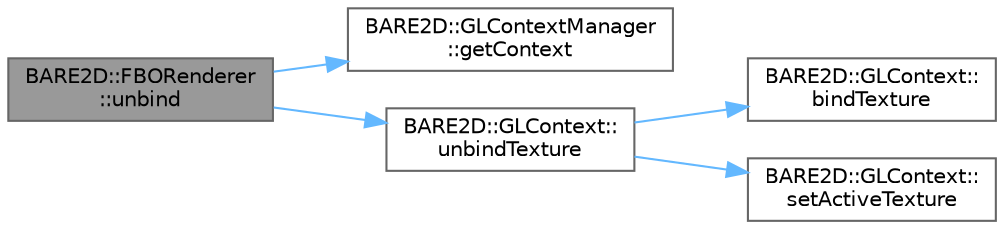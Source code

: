 digraph "BARE2D::FBORenderer::unbind"
{
 // INTERACTIVE_SVG=YES
 // LATEX_PDF_SIZE
  bgcolor="transparent";
  edge [fontname=Helvetica,fontsize=10,labelfontname=Helvetica,labelfontsize=10];
  node [fontname=Helvetica,fontsize=10,shape=box,height=0.2,width=0.4];
  rankdir="LR";
  Node1 [label="BARE2D::FBORenderer\l::unbind",height=0.2,width=0.4,color="gray40", fillcolor="grey60", style="filled", fontcolor="black",tooltip="Unbinds the FBO + textures."];
  Node1 -> Node2 [color="steelblue1",style="solid"];
  Node2 [label="BARE2D::GLContextManager\l::getContext",height=0.2,width=0.4,color="grey40", fillcolor="white", style="filled",URL="$class_b_a_r_e2_d_1_1_g_l_context_manager.html#a733646522bf07c33576f9a1e0bb76c28",tooltip=" "];
  Node1 -> Node3 [color="steelblue1",style="solid"];
  Node3 [label="BARE2D::GLContext::\lunbindTexture",height=0.2,width=0.4,color="grey40", fillcolor="white", style="filled",URL="$class_b_a_r_e2_d_1_1_g_l_context.html#a99f228aa049e960dace1970e09b24246",tooltip="Unbinds a texture."];
  Node3 -> Node4 [color="steelblue1",style="solid"];
  Node4 [label="BARE2D::GLContext::\lbindTexture",height=0.2,width=0.4,color="grey40", fillcolor="white", style="filled",URL="$class_b_a_r_e2_d_1_1_g_l_context.html#a1815cdbe70cc6fdbc66ec69a7131b5be",tooltip="Binds a texture to target in the currently active texture slot."];
  Node3 -> Node5 [color="steelblue1",style="solid"];
  Node5 [label="BARE2D::GLContext::\lsetActiveTexture",height=0.2,width=0.4,color="grey40", fillcolor="white", style="filled",URL="$class_b_a_r_e2_d_1_1_g_l_context.html#a529bb80b0bd7bbf86f10be7c30be514c",tooltip="Sets the active texture \"slot\". This can be GL_TEXTURE0 to GL_TEXTURE8 (I think. Check the literature..."];
}
